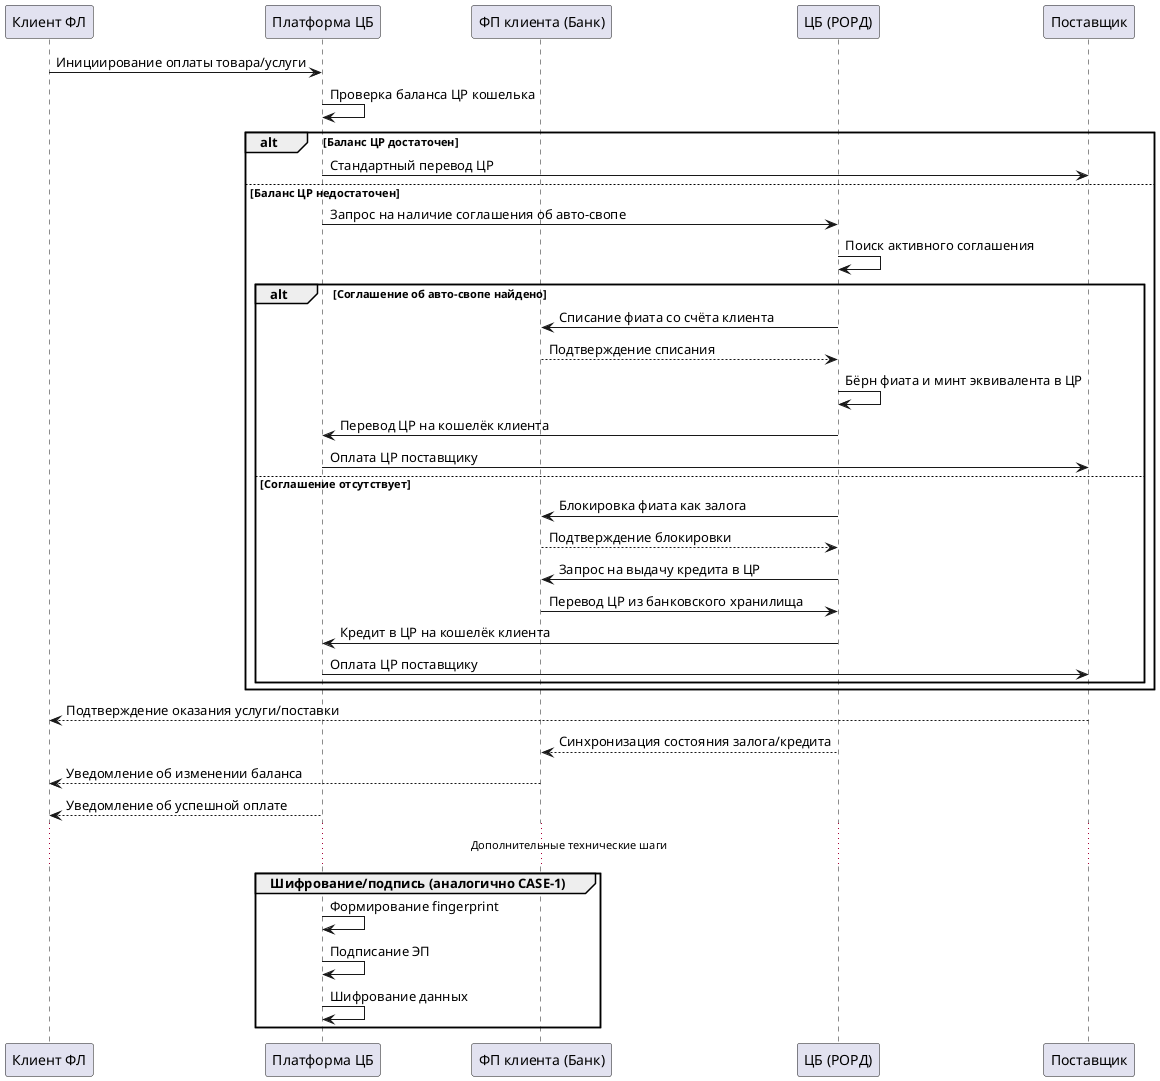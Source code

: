 @startuml
participant "Клиент ФЛ" as client
participant "Платформа ЦБ" as platform
participant "ФП клиента (Банк)" as fp
participant "ЦБ (РОРД)" as cb
participant "Поставщик" as provider

client -> platform: Инициирование оплаты товара/услуги
platform -> platform: Проверка баланса ЦР кошелька
alt Баланс ЦР достаточен
platform -> provider: Стандартный перевод ЦР
else Баланс ЦР недостаточен
platform -> cb: Запрос на наличие соглашения об авто-свопе
cb -> cb: Поиск активного соглашения
alt Соглашение об авто-свопе найдено
cb -> fp: Списание фиата со счёта клиента
fp --> cb: Подтверждение списания
cb -> cb: Бёрн фиата и минт эквивалента в ЦР
cb -> platform: Перевод ЦР на кошелёк клиента
platform -> provider: Оплата ЦР поставщику
else Соглашение отсутствует
cb -> fp: Блокировка фиата как залога
fp --> cb: Подтверждение блокировки
cb -> fp: Запрос на выдачу кредита в ЦР
fp -> cb: Перевод ЦР из банковского хранилища
cb -> platform: Кредит в ЦР на кошелёк клиента
platform -> provider: Оплата ЦР поставщику
end
end

provider --> client: Подтверждение оказания услуги/поставки
cb --> fp: Синхронизация состояния залога/кредита
fp --> client: Уведомление об изменении баланса
platform --> client: Уведомление об успешной оплате

... Дополнительные технические шаги ...
group Шифрование/подпись (аналогично CASE-1)
platform -> platform: Формирование fingerprint
platform -> platform: Подписание ЭП
platform -> platform: Шифрование данных
end

@enduml